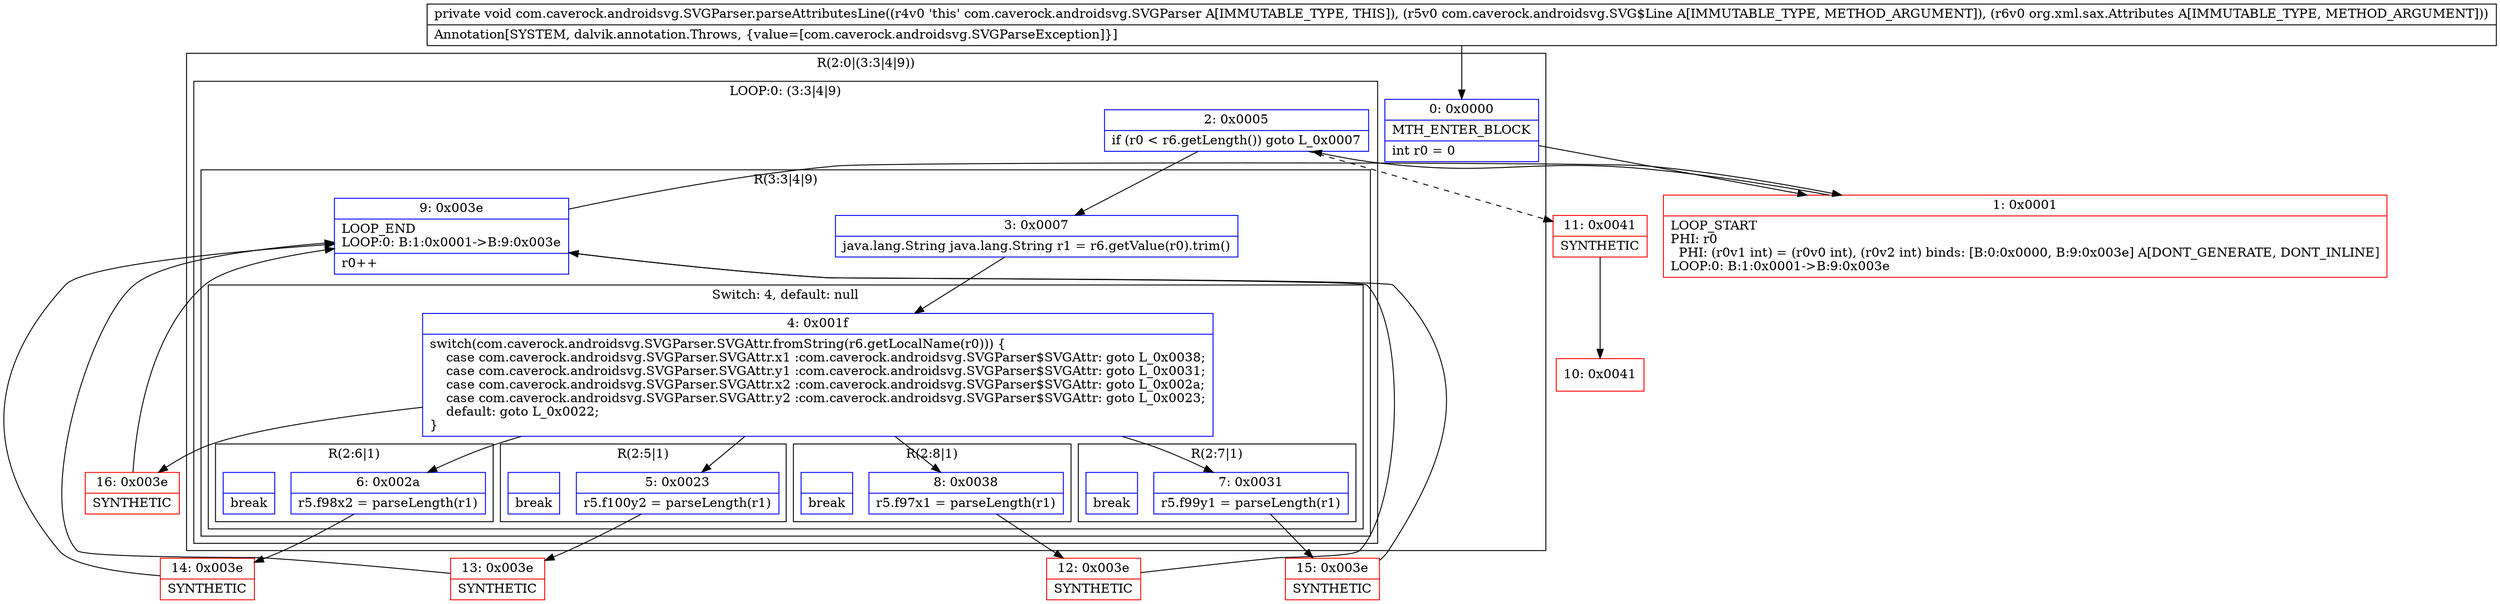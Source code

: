 digraph "CFG forcom.caverock.androidsvg.SVGParser.parseAttributesLine(Lcom\/caverock\/androidsvg\/SVG$Line;Lorg\/xml\/sax\/Attributes;)V" {
subgraph cluster_Region_1907209066 {
label = "R(2:0|(3:3|4|9))";
node [shape=record,color=blue];
Node_0 [shape=record,label="{0\:\ 0x0000|MTH_ENTER_BLOCK\l|int r0 = 0\l}"];
subgraph cluster_LoopRegion_989727709 {
label = "LOOP:0: (3:3|4|9)";
node [shape=record,color=blue];
Node_2 [shape=record,label="{2\:\ 0x0005|if (r0 \< r6.getLength()) goto L_0x0007\l}"];
subgraph cluster_Region_646910001 {
label = "R(3:3|4|9)";
node [shape=record,color=blue];
Node_3 [shape=record,label="{3\:\ 0x0007|java.lang.String java.lang.String r1 = r6.getValue(r0).trim()\l}"];
subgraph cluster_SwitchRegion_891528229 {
label = "Switch: 4, default: null";
node [shape=record,color=blue];
Node_4 [shape=record,label="{4\:\ 0x001f|switch(com.caverock.androidsvg.SVGParser.SVGAttr.fromString(r6.getLocalName(r0))) \{\l    case com.caverock.androidsvg.SVGParser.SVGAttr.x1 :com.caverock.androidsvg.SVGParser$SVGAttr: goto L_0x0038;\l    case com.caverock.androidsvg.SVGParser.SVGAttr.y1 :com.caverock.androidsvg.SVGParser$SVGAttr: goto L_0x0031;\l    case com.caverock.androidsvg.SVGParser.SVGAttr.x2 :com.caverock.androidsvg.SVGParser$SVGAttr: goto L_0x002a;\l    case com.caverock.androidsvg.SVGParser.SVGAttr.y2 :com.caverock.androidsvg.SVGParser$SVGAttr: goto L_0x0023;\l    default: goto L_0x0022;\l\}\l}"];
subgraph cluster_Region_688486152 {
label = "R(2:8|1)";
node [shape=record,color=blue];
Node_8 [shape=record,label="{8\:\ 0x0038|r5.f97x1 = parseLength(r1)\l}"];
Node_InsnContainer_1499396022 [shape=record,label="{|break\l}"];
}
subgraph cluster_Region_1675833623 {
label = "R(2:7|1)";
node [shape=record,color=blue];
Node_7 [shape=record,label="{7\:\ 0x0031|r5.f99y1 = parseLength(r1)\l}"];
Node_InsnContainer_2069565885 [shape=record,label="{|break\l}"];
}
subgraph cluster_Region_1026796482 {
label = "R(2:6|1)";
node [shape=record,color=blue];
Node_6 [shape=record,label="{6\:\ 0x002a|r5.f98x2 = parseLength(r1)\l}"];
Node_InsnContainer_1265215469 [shape=record,label="{|break\l}"];
}
subgraph cluster_Region_353972941 {
label = "R(2:5|1)";
node [shape=record,color=blue];
Node_5 [shape=record,label="{5\:\ 0x0023|r5.f100y2 = parseLength(r1)\l}"];
Node_InsnContainer_247616073 [shape=record,label="{|break\l}"];
}
}
Node_9 [shape=record,label="{9\:\ 0x003e|LOOP_END\lLOOP:0: B:1:0x0001\-\>B:9:0x003e\l|r0++\l}"];
}
}
}
Node_1 [shape=record,color=red,label="{1\:\ 0x0001|LOOP_START\lPHI: r0 \l  PHI: (r0v1 int) = (r0v0 int), (r0v2 int) binds: [B:0:0x0000, B:9:0x003e] A[DONT_GENERATE, DONT_INLINE]\lLOOP:0: B:1:0x0001\-\>B:9:0x003e\l}"];
Node_10 [shape=record,color=red,label="{10\:\ 0x0041}"];
Node_11 [shape=record,color=red,label="{11\:\ 0x0041|SYNTHETIC\l}"];
Node_12 [shape=record,color=red,label="{12\:\ 0x003e|SYNTHETIC\l}"];
Node_13 [shape=record,color=red,label="{13\:\ 0x003e|SYNTHETIC\l}"];
Node_14 [shape=record,color=red,label="{14\:\ 0x003e|SYNTHETIC\l}"];
Node_15 [shape=record,color=red,label="{15\:\ 0x003e|SYNTHETIC\l}"];
Node_16 [shape=record,color=red,label="{16\:\ 0x003e|SYNTHETIC\l}"];
MethodNode[shape=record,label="{private void com.caverock.androidsvg.SVGParser.parseAttributesLine((r4v0 'this' com.caverock.androidsvg.SVGParser A[IMMUTABLE_TYPE, THIS]), (r5v0 com.caverock.androidsvg.SVG$Line A[IMMUTABLE_TYPE, METHOD_ARGUMENT]), (r6v0 org.xml.sax.Attributes A[IMMUTABLE_TYPE, METHOD_ARGUMENT]))  | Annotation[SYSTEM, dalvik.annotation.Throws, \{value=[com.caverock.androidsvg.SVGParseException]\}]\l}"];
MethodNode -> Node_0;
Node_0 -> Node_1;
Node_2 -> Node_3;
Node_2 -> Node_11[style=dashed];
Node_3 -> Node_4;
Node_4 -> Node_5;
Node_4 -> Node_6;
Node_4 -> Node_7;
Node_4 -> Node_8;
Node_4 -> Node_16;
Node_8 -> Node_12;
Node_7 -> Node_15;
Node_6 -> Node_14;
Node_5 -> Node_13;
Node_9 -> Node_1;
Node_1 -> Node_2;
Node_11 -> Node_10;
Node_12 -> Node_9;
Node_13 -> Node_9;
Node_14 -> Node_9;
Node_15 -> Node_9;
Node_16 -> Node_9;
}

